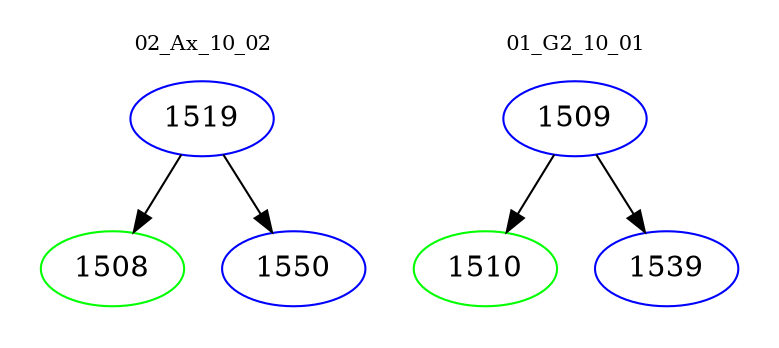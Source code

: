 digraph{
subgraph cluster_0 {
color = white
label = "02_Ax_10_02";
fontsize=10;
T0_1519 [label="1519", color="blue"]
T0_1519 -> T0_1508 [color="black"]
T0_1508 [label="1508", color="green"]
T0_1519 -> T0_1550 [color="black"]
T0_1550 [label="1550", color="blue"]
}
subgraph cluster_1 {
color = white
label = "01_G2_10_01";
fontsize=10;
T1_1509 [label="1509", color="blue"]
T1_1509 -> T1_1510 [color="black"]
T1_1510 [label="1510", color="green"]
T1_1509 -> T1_1539 [color="black"]
T1_1539 [label="1539", color="blue"]
}
}
